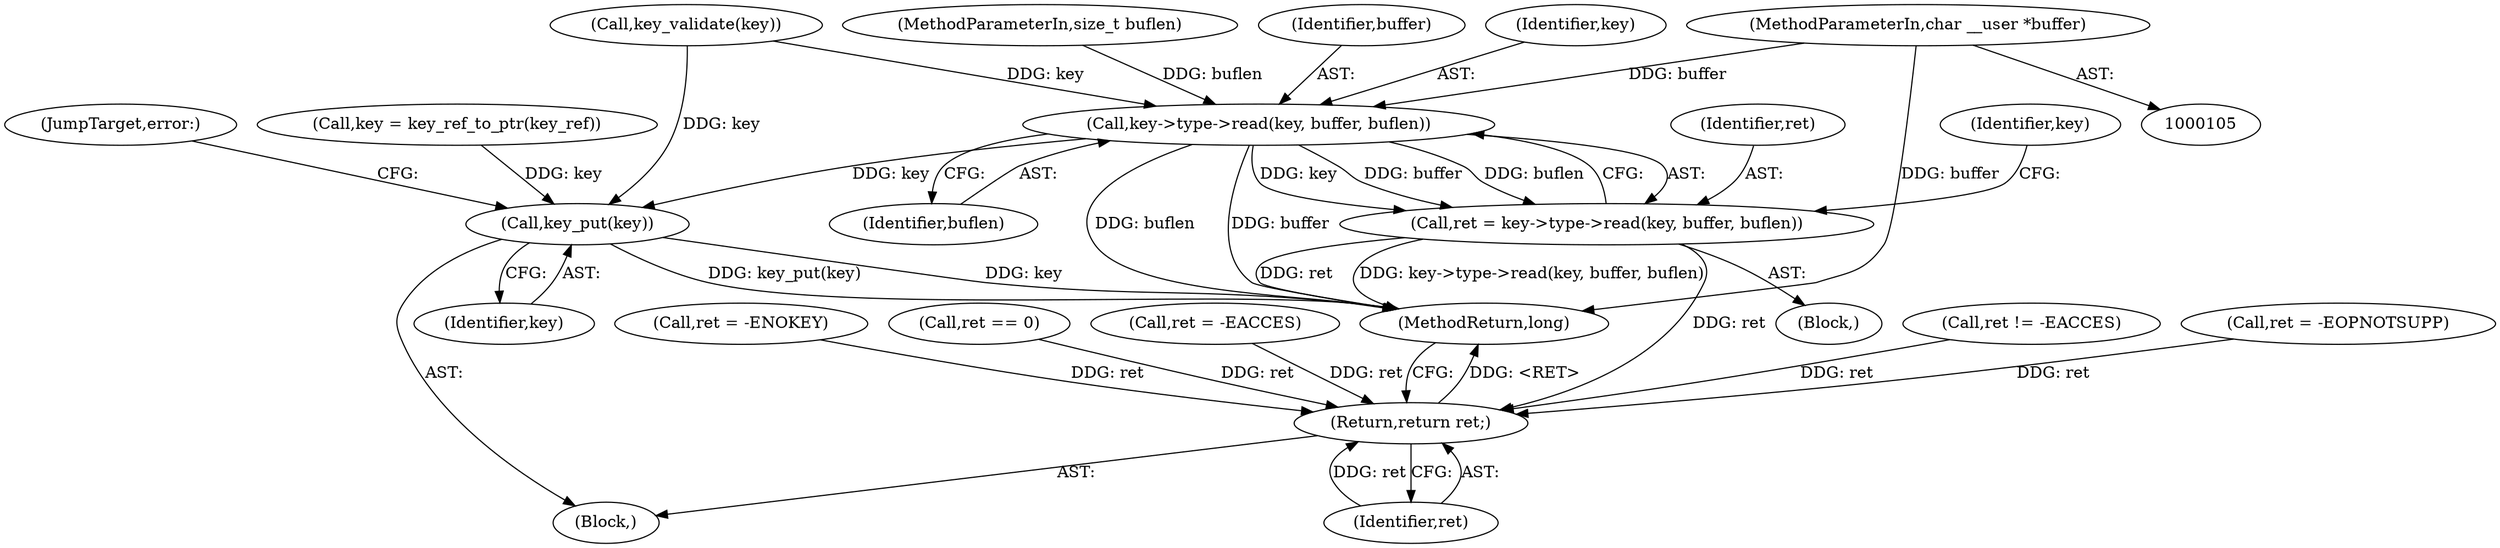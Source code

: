 digraph "0_linux_b4a1b4f5047e4f54e194681125c74c0aa64d637d@pointer" {
"1000107" [label="(MethodParameterIn,char __user *buffer)"];
"1000186" [label="(Call,key->type->read(key, buffer, buflen))"];
"1000184" [label="(Call,ret = key->type->read(key, buffer, buflen))"];
"1000199" [label="(Return,return ret;)"];
"1000196" [label="(Call,key_put(key))"];
"1000143" [label="(Call,ret != -EACCES)"];
"1000161" [label="(Call,key_validate(key))"];
"1000128" [label="(Call,key = key_ref_to_ptr(key_ref))"];
"1000168" [label="(Call,ret = -EOPNOTSUPP)"];
"1000200" [label="(Identifier,ret)"];
"1000186" [label="(Call,key->type->read(key, buffer, buflen))"];
"1000184" [label="(Call,ret = key->type->read(key, buffer, buflen))"];
"1000123" [label="(Call,ret = -ENOKEY)"];
"1000164" [label="(Call,ret == 0)"];
"1000198" [label="(JumpTarget,error:)"];
"1000187" [label="(Identifier,key)"];
"1000108" [label="(MethodParameterIn,size_t buflen)"];
"1000197" [label="(Identifier,key)"];
"1000178" [label="(Block,)"];
"1000201" [label="(MethodReturn,long)"];
"1000189" [label="(Identifier,buflen)"];
"1000107" [label="(MethodParameterIn,char __user *buffer)"];
"1000196" [label="(Call,key_put(key))"];
"1000153" [label="(Call,ret = -EACCES)"];
"1000109" [label="(Block,)"];
"1000188" [label="(Identifier,buffer)"];
"1000193" [label="(Identifier,key)"];
"1000185" [label="(Identifier,ret)"];
"1000199" [label="(Return,return ret;)"];
"1000107" -> "1000105"  [label="AST: "];
"1000107" -> "1000201"  [label="DDG: buffer"];
"1000107" -> "1000186"  [label="DDG: buffer"];
"1000186" -> "1000184"  [label="AST: "];
"1000186" -> "1000189"  [label="CFG: "];
"1000187" -> "1000186"  [label="AST: "];
"1000188" -> "1000186"  [label="AST: "];
"1000189" -> "1000186"  [label="AST: "];
"1000184" -> "1000186"  [label="CFG: "];
"1000186" -> "1000201"  [label="DDG: buflen"];
"1000186" -> "1000201"  [label="DDG: buffer"];
"1000186" -> "1000184"  [label="DDG: key"];
"1000186" -> "1000184"  [label="DDG: buffer"];
"1000186" -> "1000184"  [label="DDG: buflen"];
"1000161" -> "1000186"  [label="DDG: key"];
"1000108" -> "1000186"  [label="DDG: buflen"];
"1000186" -> "1000196"  [label="DDG: key"];
"1000184" -> "1000178"  [label="AST: "];
"1000185" -> "1000184"  [label="AST: "];
"1000193" -> "1000184"  [label="CFG: "];
"1000184" -> "1000201"  [label="DDG: ret"];
"1000184" -> "1000201"  [label="DDG: key->type->read(key, buffer, buflen)"];
"1000184" -> "1000199"  [label="DDG: ret"];
"1000199" -> "1000109"  [label="AST: "];
"1000199" -> "1000200"  [label="CFG: "];
"1000200" -> "1000199"  [label="AST: "];
"1000201" -> "1000199"  [label="CFG: "];
"1000199" -> "1000201"  [label="DDG: <RET>"];
"1000200" -> "1000199"  [label="DDG: ret"];
"1000168" -> "1000199"  [label="DDG: ret"];
"1000143" -> "1000199"  [label="DDG: ret"];
"1000153" -> "1000199"  [label="DDG: ret"];
"1000123" -> "1000199"  [label="DDG: ret"];
"1000164" -> "1000199"  [label="DDG: ret"];
"1000196" -> "1000109"  [label="AST: "];
"1000196" -> "1000197"  [label="CFG: "];
"1000197" -> "1000196"  [label="AST: "];
"1000198" -> "1000196"  [label="CFG: "];
"1000196" -> "1000201"  [label="DDG: key"];
"1000196" -> "1000201"  [label="DDG: key_put(key)"];
"1000128" -> "1000196"  [label="DDG: key"];
"1000161" -> "1000196"  [label="DDG: key"];
}
